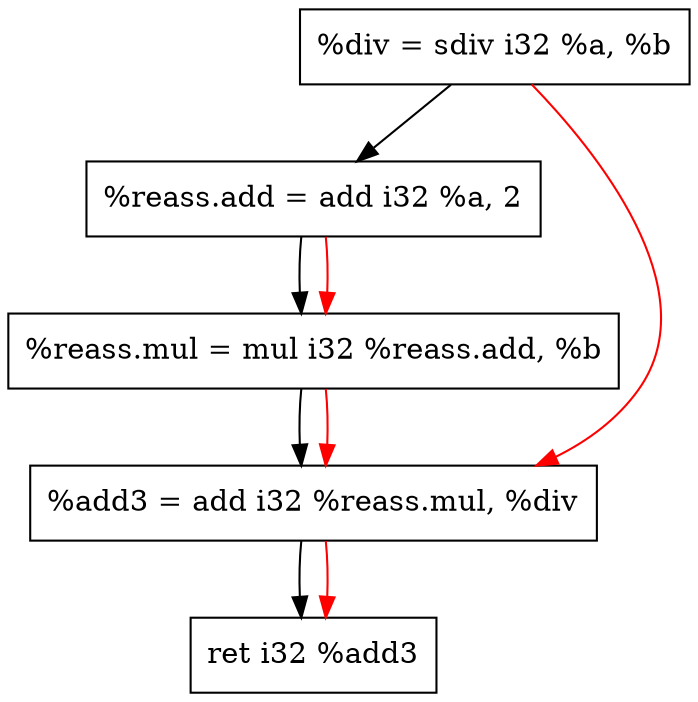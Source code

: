 digraph "CDFG for'func' function" {
	Node0x55b5aa7dc440[shape=record, label="  %div = sdiv i32 %a, %b"];
	Node0x55b5aa7dcaf0[shape=record, label="  %reass.add = add i32 %a, 2"];
	Node0x55b5aa7dcb90[shape=record, label="  %reass.mul = mul i32 %reass.add, %b"];
	Node0x55b5aa7dcc30[shape=record, label="  %add3 = add i32 %reass.mul, %div"];
	Node0x55b5aa7dc3c8[shape=record, label="  ret i32 %add3"];
	Node0x55b5aa7dc440 -> Node0x55b5aa7dcaf0
	Node0x55b5aa7dcaf0 -> Node0x55b5aa7dcb90
	Node0x55b5aa7dcb90 -> Node0x55b5aa7dcc30
	Node0x55b5aa7dcc30 -> Node0x55b5aa7dc3c8
edge [color=red]
	Node0x55b5aa7dcaf0 -> Node0x55b5aa7dcb90
	Node0x55b5aa7dcb90 -> Node0x55b5aa7dcc30
	Node0x55b5aa7dc440 -> Node0x55b5aa7dcc30
	Node0x55b5aa7dcc30 -> Node0x55b5aa7dc3c8
}
